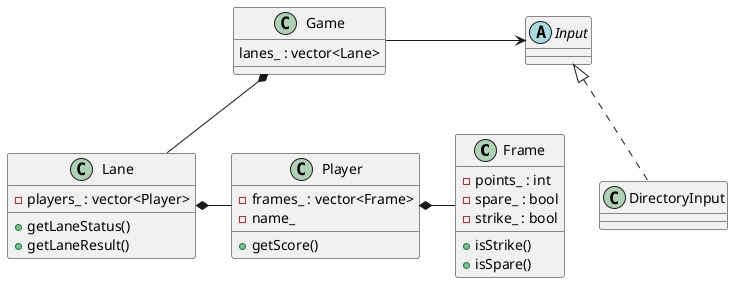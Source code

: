@startuml bowling-project

class Frame{
    -points_ : int
    -spare_ : bool
    -strike_ : bool
    +isStrike()
    +isSpare()
}

class Player{
    -frames_ : vector<Frame>
    -name_
    +getScore()
}

class Lane{
    -players_ : vector<Player>
    +getLaneStatus()
    +getLaneResult()
}

class Game{
    lanes_ : vector<Lane>
}

abstract class Input{

}

class DirectoryInput{

}

Game *-down- Lane
Lane *- Player
Player *- Frame

Input <|.. DirectoryInput
Game -> Input

@enduml
